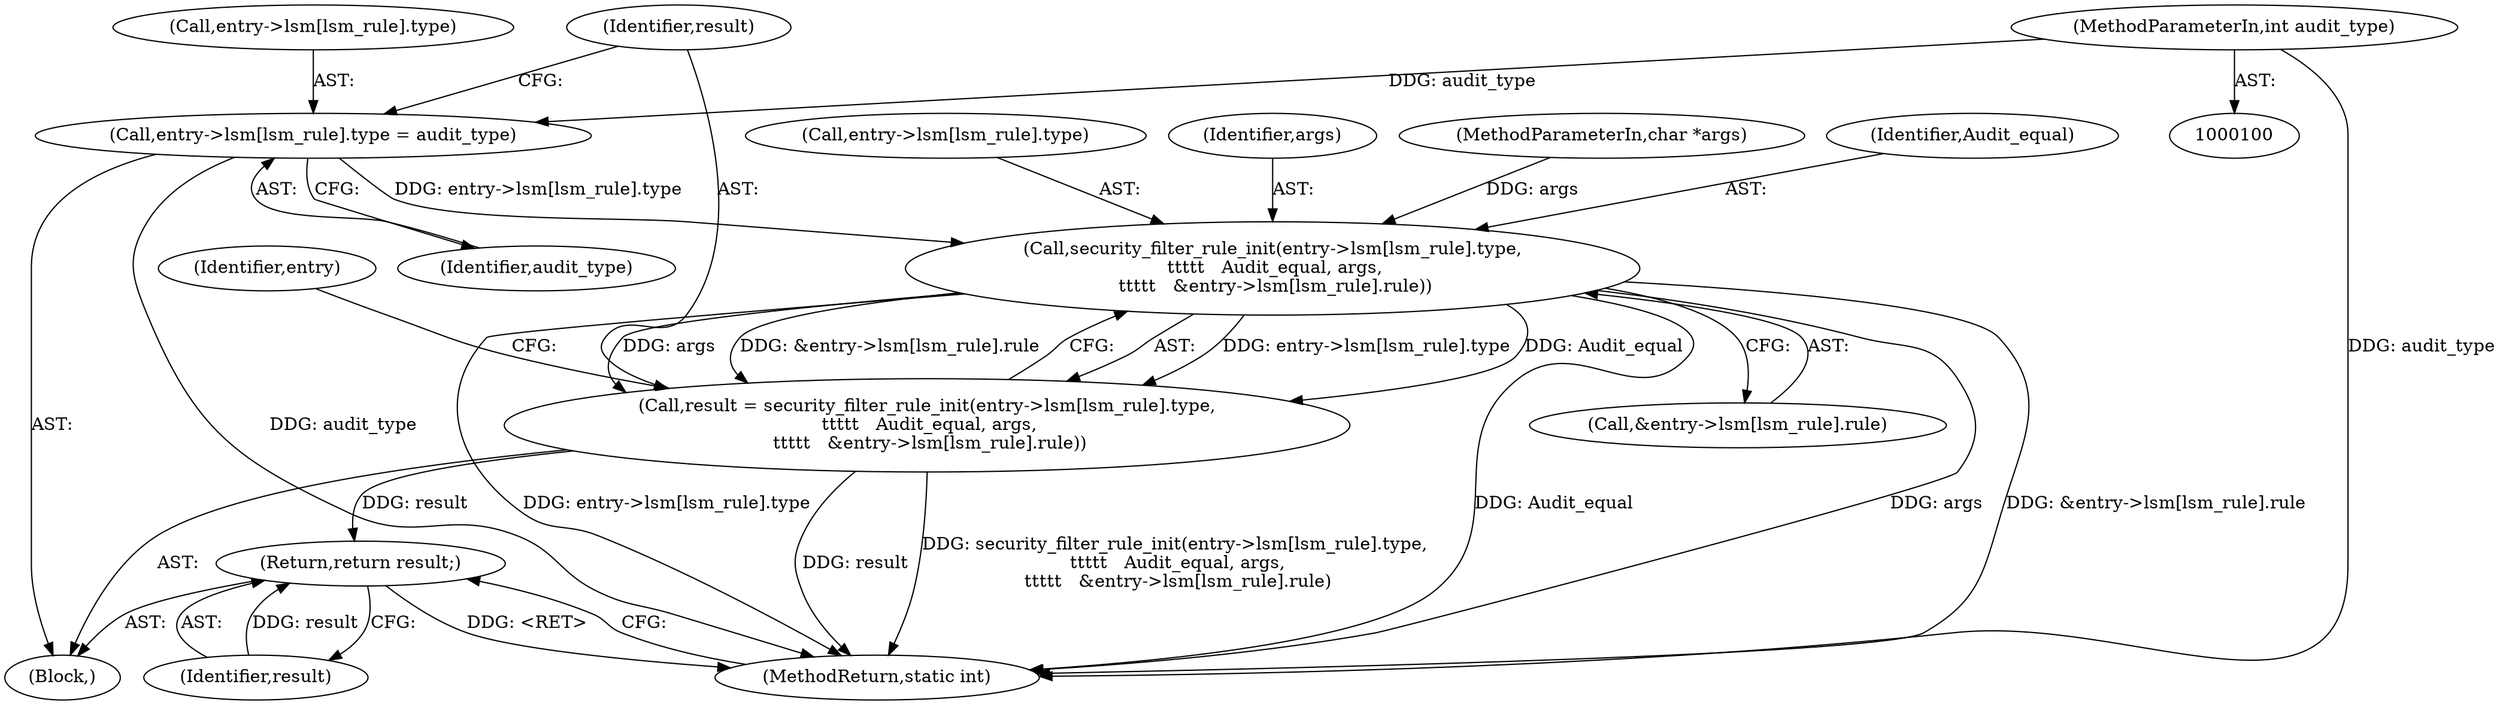 digraph "0_linux_867c20265459d30a01b021a9c1e81fb4c5832aa9@pointer" {
"1000118" [label="(Call,entry->lsm[lsm_rule].type = audit_type)"];
"1000104" [label="(MethodParameterIn,int audit_type)"];
"1000129" [label="(Call,security_filter_rule_init(entry->lsm[lsm_rule].type,\n \t\t\t\t\t   Audit_equal, args,\n \t\t\t\t\t   &entry->lsm[lsm_rule].rule))"];
"1000127" [label="(Call,result = security_filter_rule_init(entry->lsm[lsm_rule].type,\n \t\t\t\t\t   Audit_equal, args,\n \t\t\t\t\t   &entry->lsm[lsm_rule].rule))"];
"1000159" [label="(Return,return result;)"];
"1000137" [label="(Identifier,Audit_equal)"];
"1000152" [label="(Identifier,entry)"];
"1000130" [label="(Call,entry->lsm[lsm_rule].type)"];
"1000127" [label="(Call,result = security_filter_rule_init(entry->lsm[lsm_rule].type,\n \t\t\t\t\t   Audit_equal, args,\n \t\t\t\t\t   &entry->lsm[lsm_rule].rule))"];
"1000139" [label="(Call,&entry->lsm[lsm_rule].rule)"];
"1000128" [label="(Identifier,result)"];
"1000119" [label="(Call,entry->lsm[lsm_rule].type)"];
"1000159" [label="(Return,return result;)"];
"1000160" [label="(Identifier,result)"];
"1000138" [label="(Identifier,args)"];
"1000118" [label="(Call,entry->lsm[lsm_rule].type = audit_type)"];
"1000126" [label="(Identifier,audit_type)"];
"1000104" [label="(MethodParameterIn,int audit_type)"];
"1000161" [label="(MethodReturn,static int)"];
"1000102" [label="(MethodParameterIn,char *args)"];
"1000105" [label="(Block,)"];
"1000129" [label="(Call,security_filter_rule_init(entry->lsm[lsm_rule].type,\n \t\t\t\t\t   Audit_equal, args,\n \t\t\t\t\t   &entry->lsm[lsm_rule].rule))"];
"1000118" -> "1000105"  [label="AST: "];
"1000118" -> "1000126"  [label="CFG: "];
"1000119" -> "1000118"  [label="AST: "];
"1000126" -> "1000118"  [label="AST: "];
"1000128" -> "1000118"  [label="CFG: "];
"1000118" -> "1000161"  [label="DDG: audit_type"];
"1000104" -> "1000118"  [label="DDG: audit_type"];
"1000118" -> "1000129"  [label="DDG: entry->lsm[lsm_rule].type"];
"1000104" -> "1000100"  [label="AST: "];
"1000104" -> "1000161"  [label="DDG: audit_type"];
"1000129" -> "1000127"  [label="AST: "];
"1000129" -> "1000139"  [label="CFG: "];
"1000130" -> "1000129"  [label="AST: "];
"1000137" -> "1000129"  [label="AST: "];
"1000138" -> "1000129"  [label="AST: "];
"1000139" -> "1000129"  [label="AST: "];
"1000127" -> "1000129"  [label="CFG: "];
"1000129" -> "1000161"  [label="DDG: &entry->lsm[lsm_rule].rule"];
"1000129" -> "1000161"  [label="DDG: Audit_equal"];
"1000129" -> "1000161"  [label="DDG: entry->lsm[lsm_rule].type"];
"1000129" -> "1000161"  [label="DDG: args"];
"1000129" -> "1000127"  [label="DDG: entry->lsm[lsm_rule].type"];
"1000129" -> "1000127"  [label="DDG: Audit_equal"];
"1000129" -> "1000127"  [label="DDG: args"];
"1000129" -> "1000127"  [label="DDG: &entry->lsm[lsm_rule].rule"];
"1000102" -> "1000129"  [label="DDG: args"];
"1000127" -> "1000105"  [label="AST: "];
"1000128" -> "1000127"  [label="AST: "];
"1000152" -> "1000127"  [label="CFG: "];
"1000127" -> "1000161"  [label="DDG: security_filter_rule_init(entry->lsm[lsm_rule].type,\n \t\t\t\t\t   Audit_equal, args,\n \t\t\t\t\t   &entry->lsm[lsm_rule].rule)"];
"1000127" -> "1000161"  [label="DDG: result"];
"1000127" -> "1000159"  [label="DDG: result"];
"1000159" -> "1000105"  [label="AST: "];
"1000159" -> "1000160"  [label="CFG: "];
"1000160" -> "1000159"  [label="AST: "];
"1000161" -> "1000159"  [label="CFG: "];
"1000159" -> "1000161"  [label="DDG: <RET>"];
"1000160" -> "1000159"  [label="DDG: result"];
}
